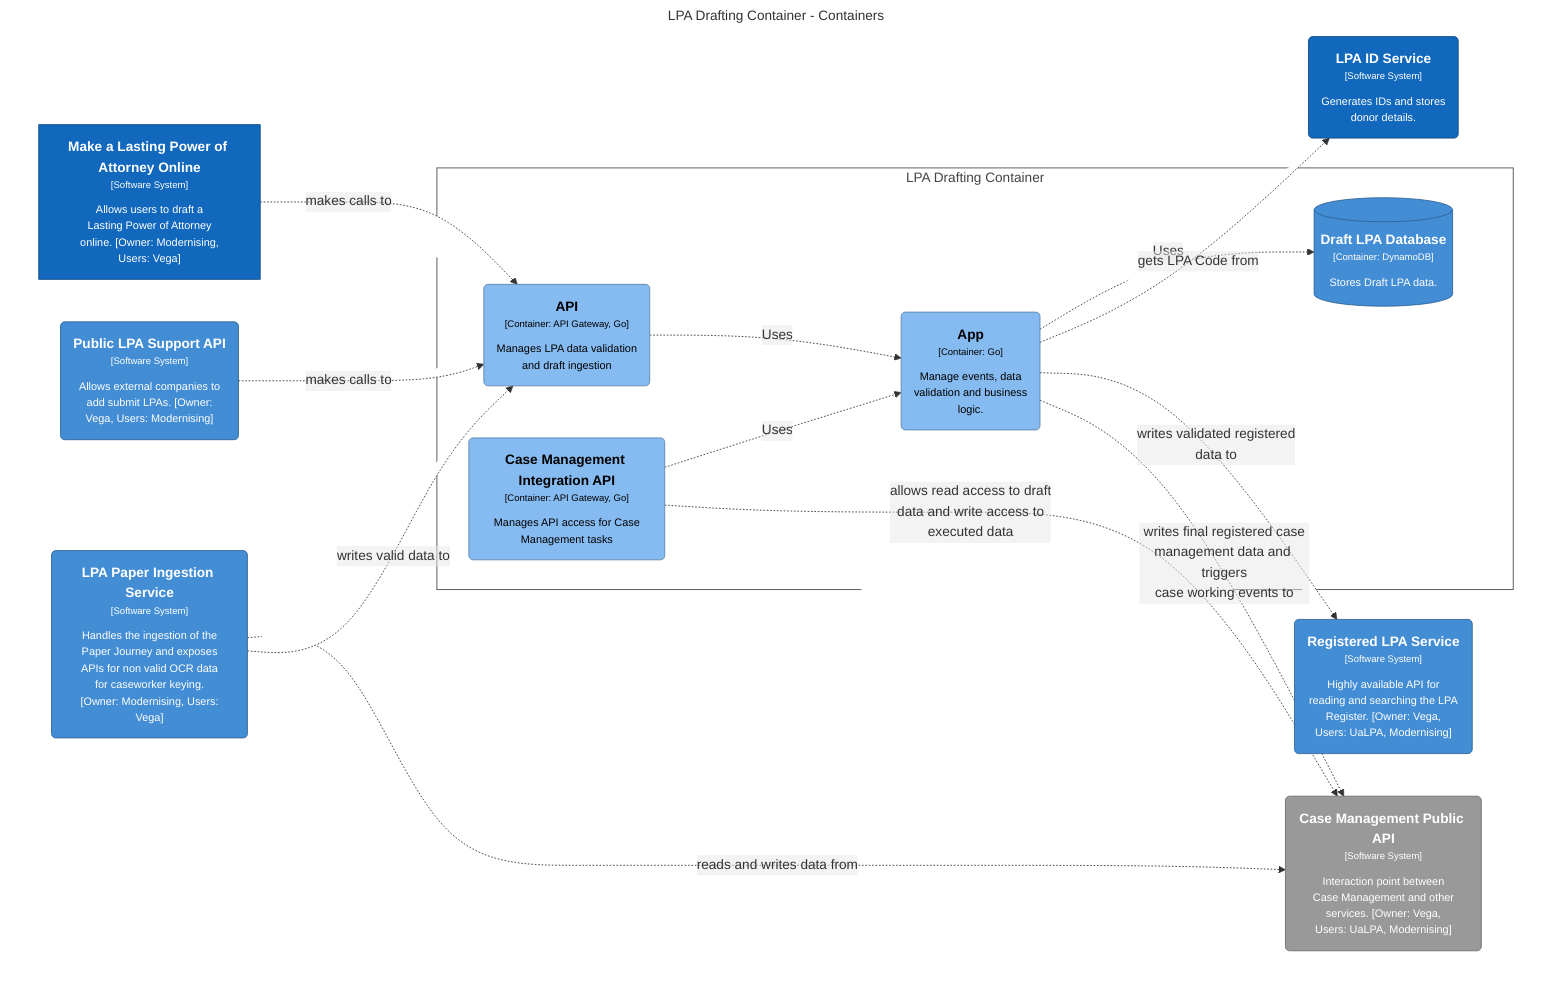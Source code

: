 graph TB
  linkStyle default fill:#ffffff

  subgraph diagram [LPA Drafting Container - Containers]
    style diagram fill:#ffffff,stroke:#ffffff

    1("<div style='font-weight: bold'>LPA ID Service</div><div style='font-size: 70%; margin-top: 0px'>[Software System]</div><div style='font-size: 80%; margin-top:10px'>Generates IDs and stores<br />donor details.</div>")
    style 1 fill:#1168bd,stroke:#0b4884,color:#ffffff
    56("<div style='font-weight: bold'>LPA Paper Ingestion Service</div><div style='font-size: 70%; margin-top: 0px'>[Software System]</div><div style='font-size: 80%; margin-top:10px'>Handles the ingestion of the<br />Paper Journey and exposes<br />APIs for non valid OCR data<br />for caseworker keying.<br />[Owner: Modernising, Users:<br />Vega]</div>")
    style 56 fill:#438dd5,stroke:#2e6295,color:#ffffff
    26("<div style='font-weight: bold'>Case Management Public API</div><div style='font-size: 70%; margin-top: 0px'>[Software System]</div><div style='font-size: 80%; margin-top:10px'>Interaction point between<br />Case Management and other<br />services. [Owner: Vega,<br />Users: UaLPA, Modernising]</div>")
    style 26 fill:#999999,stroke:#6b6b6b,color:#ffffff
    27("<div style='font-weight: bold'>Registered LPA Service</div><div style='font-size: 70%; margin-top: 0px'>[Software System]</div><div style='font-size: 80%; margin-top:10px'>Highly available API for<br />reading and searching the LPA<br />Register. [Owner: Vega,<br />Users: UaLPA, Modernising]</div>")
    style 27 fill:#438dd5,stroke:#2e6295,color:#ffffff
    16["<div style='font-weight: bold'>Make a Lasting Power of Attorney Online</div><div style='font-size: 70%; margin-top: 0px'>[Software System]</div><div style='font-size: 80%; margin-top:10px'>Allows users to draft a<br />Lasting Power of Attorney<br />online. [Owner: Modernising,<br />Users: Vega]</div>"]
    style 16 fill:#1168bd,stroke:#0b4884,color:#ffffff
    52("<div style='font-weight: bold'>Public LPA Support API</div><div style='font-size: 70%; margin-top: 0px'>[Software System]</div><div style='font-size: 80%; margin-top:10px'>Allows external companies to<br />add submit LPAs. [Owner:<br />Vega, Users: Modernising]</div>")
    style 52 fill:#438dd5,stroke:#2e6295,color:#ffffff

    subgraph 32 [LPA Drafting Container]
      style 32 fill:#ffffff,stroke:#444444,color:#444444

      33[("<div style='font-weight: bold'>Draft LPA Database</div><div style='font-size: 70%; margin-top: 0px'>[Container: DynamoDB]</div><div style='font-size: 80%; margin-top:10px'>Stores Draft LPA data.</div>")]
      style 33 fill:#438dd5,stroke:#2e6295,color:#ffffff
      34("<div style='font-weight: bold'>App</div><div style='font-size: 70%; margin-top: 0px'>[Container: Go]</div><div style='font-size: 80%; margin-top:10px'>Manage events, data<br />validation and business<br />logic.</div>")
      style 34 fill:#85bbf0,stroke:#5d82a8,color:#000000
      44("<div style='font-weight: bold'>API</div><div style='font-size: 70%; margin-top: 0px'>[Container: API Gateway, Go]</div><div style='font-size: 80%; margin-top:10px'>Manages LPA data validation<br />and draft ingestion</div>")
      style 44 fill:#85bbf0,stroke:#5d82a8,color:#000000
      46("<div style='font-weight: bold'>Case Management Integration API</div><div style='font-size: 70%; margin-top: 0px'>[Container: API Gateway, Go]</div><div style='font-size: 80%; margin-top:10px'>Manages API access for Case<br />Management tasks</div>")
      style 46 fill:#85bbf0,stroke:#5d82a8,color:#000000
    end

    34-. "<div>Uses</div><div style='font-size: 70%'></div>" .->33
    34-. "<div>gets LPA Code from</div><div style='font-size: 70%'></div>" .->1
    34-. "<div>writes validated registered<br />data to</div><div style='font-size: 70%'></div>" .->27
    34-. "<div>writes final registered case<br />management data and triggers<br />case working events to</div><div style='font-size: 70%'></div>" .->26
    44-. "<div>Uses</div><div style='font-size: 70%'></div>" .->34
    46-. "<div>Uses</div><div style='font-size: 70%'></div>" .->34
    46-. "<div>allows read access to draft<br />data and write access to<br />executed data</div><div style='font-size: 70%'></div>" .->26
    52-. "<div>makes calls to</div><div style='font-size: 70%'></div>" .->44
    56-. "<div>reads and writes data from</div><div style='font-size: 70%'></div>" .->26
    56-. "<div>writes valid data to</div><div style='font-size: 70%'></div>" .->44
    16-. "<div>makes calls to</div><div style='font-size: 70%'></div>" .->44
  end